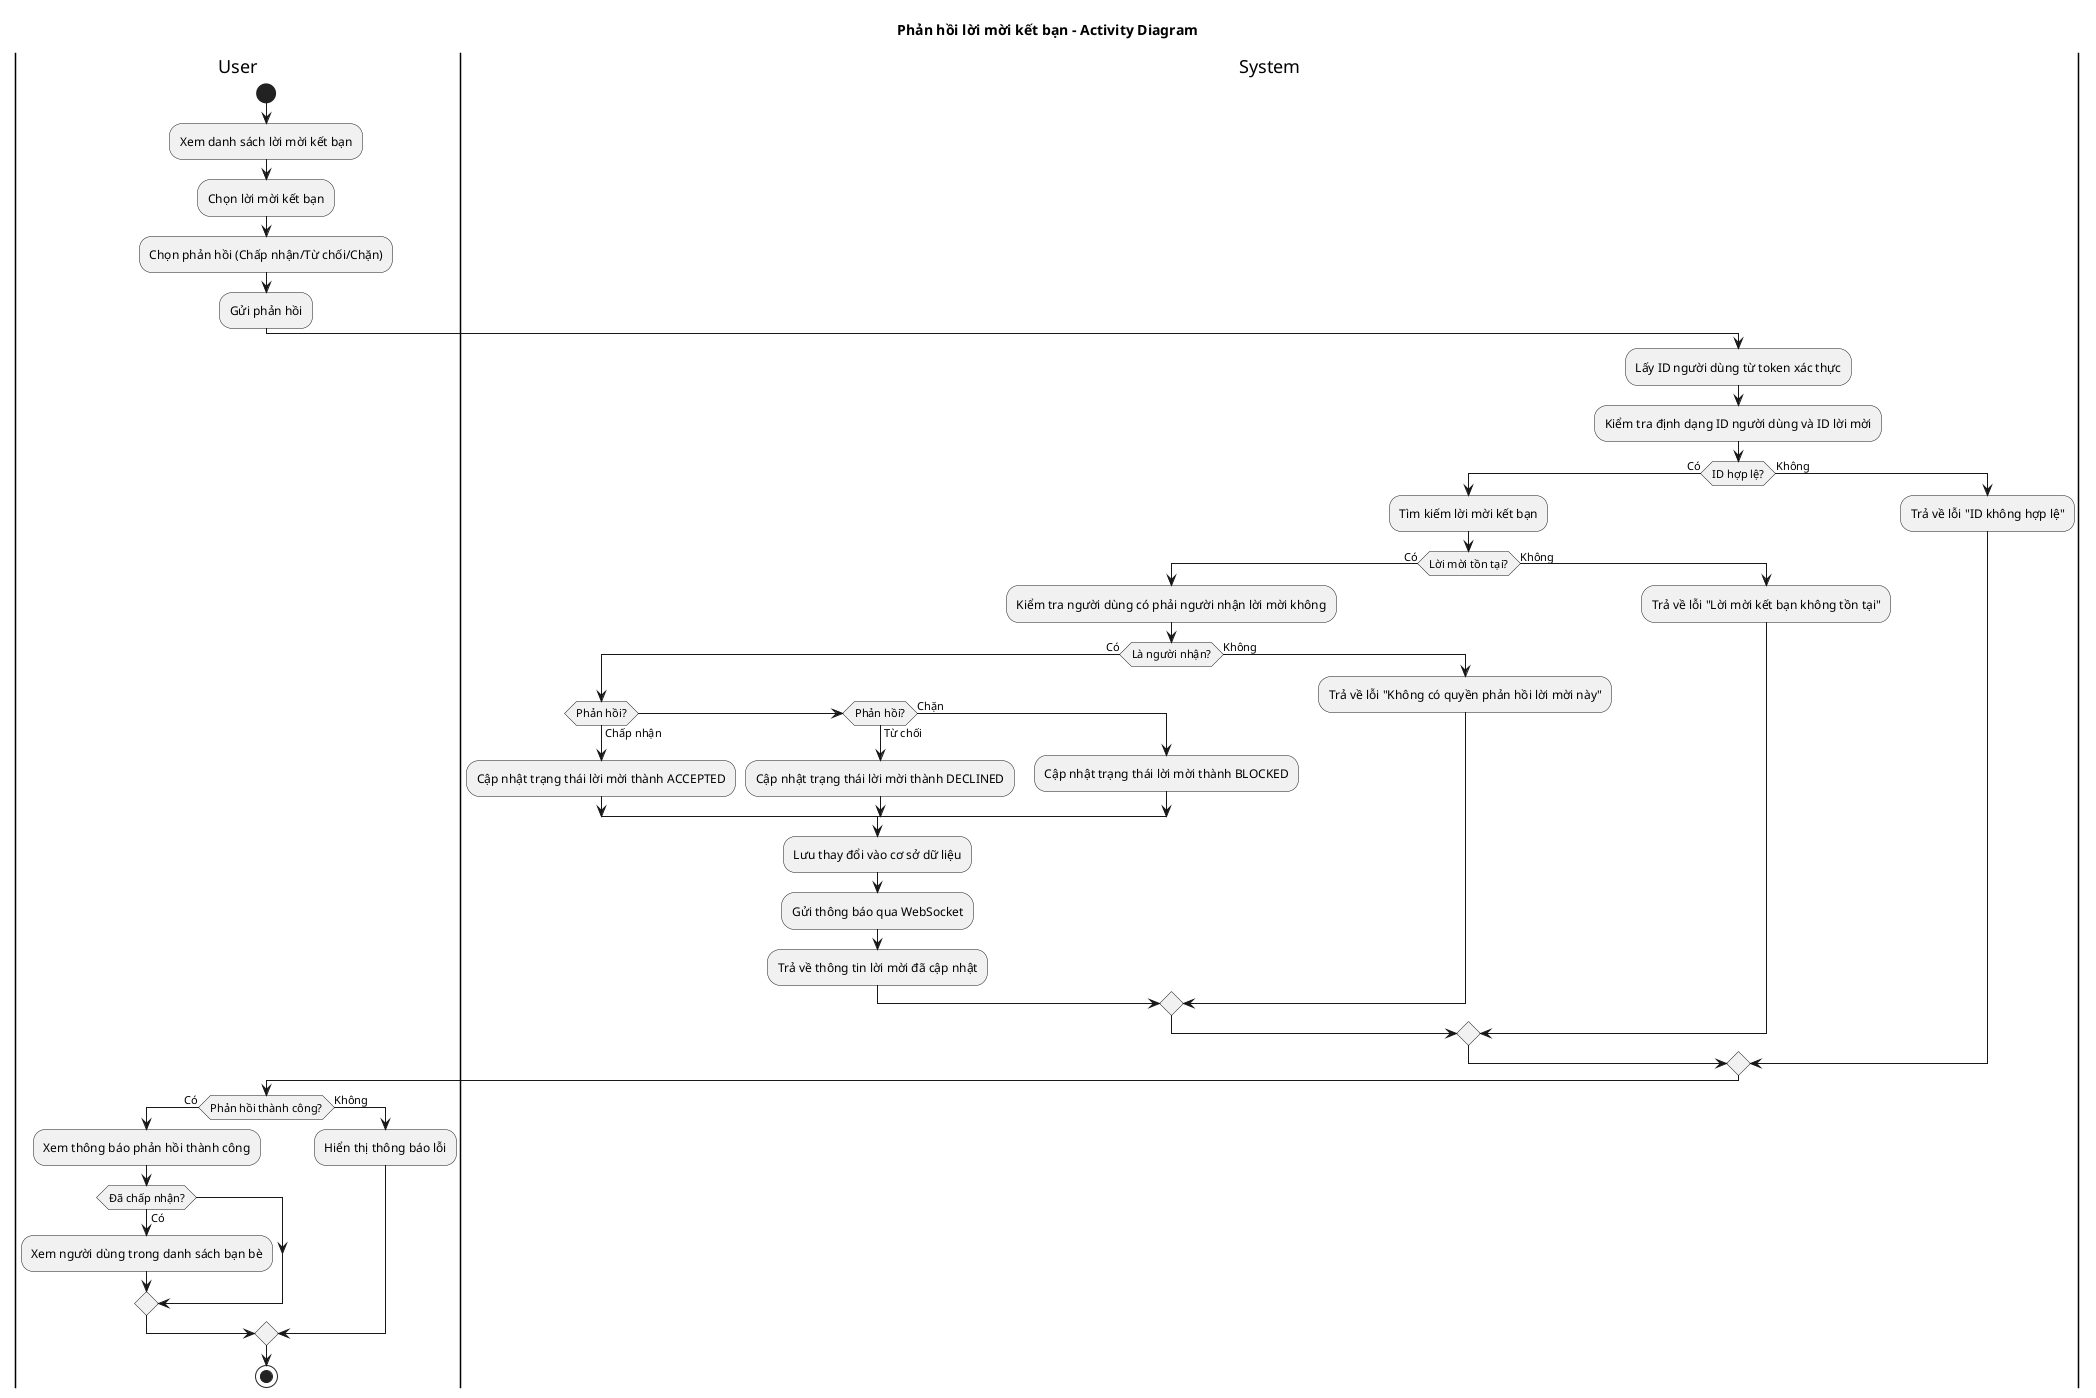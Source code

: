 @startuml Phản hồi lời mời kết bạn - Activity Diagram
title Phản hồi lời mời kết bạn - Activity Diagram

|User|
start
:Xem danh sách lời mời kết bạn;
:Chọn lời mời kết bạn;
:Chọn phản hồi (Chấp nhận/Từ chối/Chặn);
:Gửi phản hồi;

|System|
:Lấy ID người dùng từ token xác thực;
:Kiểm tra định dạng ID người dùng và ID lời mời;

if (ID hợp lệ?) then (Có)
  :Tìm kiếm lời mời kết bạn;
  
  if (Lời mời tồn tại?) then (Có)
    :Kiểm tra người dùng có phải người nhận lời mời không;
    
    if (Là người nhận?) then (Có)
      if (Phản hồi?) then (Chấp nhận)
        :Cập nhật trạng thái lời mời thành ACCEPTED;
      elseif (Phản hồi?) then (Từ chối)
        :Cập nhật trạng thái lời mời thành DECLINED;
      else (Chặn)
        :Cập nhật trạng thái lời mời thành BLOCKED;
      endif
      
      :Lưu thay đổi vào cơ sở dữ liệu;
      :Gửi thông báo qua WebSocket;
      :Trả về thông tin lời mời đã cập nhật;
    else (Không)
      :Trả về lỗi "Không có quyền phản hồi lời mời này";
    endif
  else (Không)
    :Trả về lỗi "Lời mời kết bạn không tồn tại";
  endif
else (Không)
  :Trả về lỗi "ID không hợp lệ";
endif

|User|
if (Phản hồi thành công?) then (Có)
  :Xem thông báo phản hồi thành công;
  if (Đã chấp nhận?) then (Có)
    :Xem người dùng trong danh sách bạn bè;
  endif
else (Không)
  :Hiển thị thông báo lỗi;
endif

stop
@enduml
